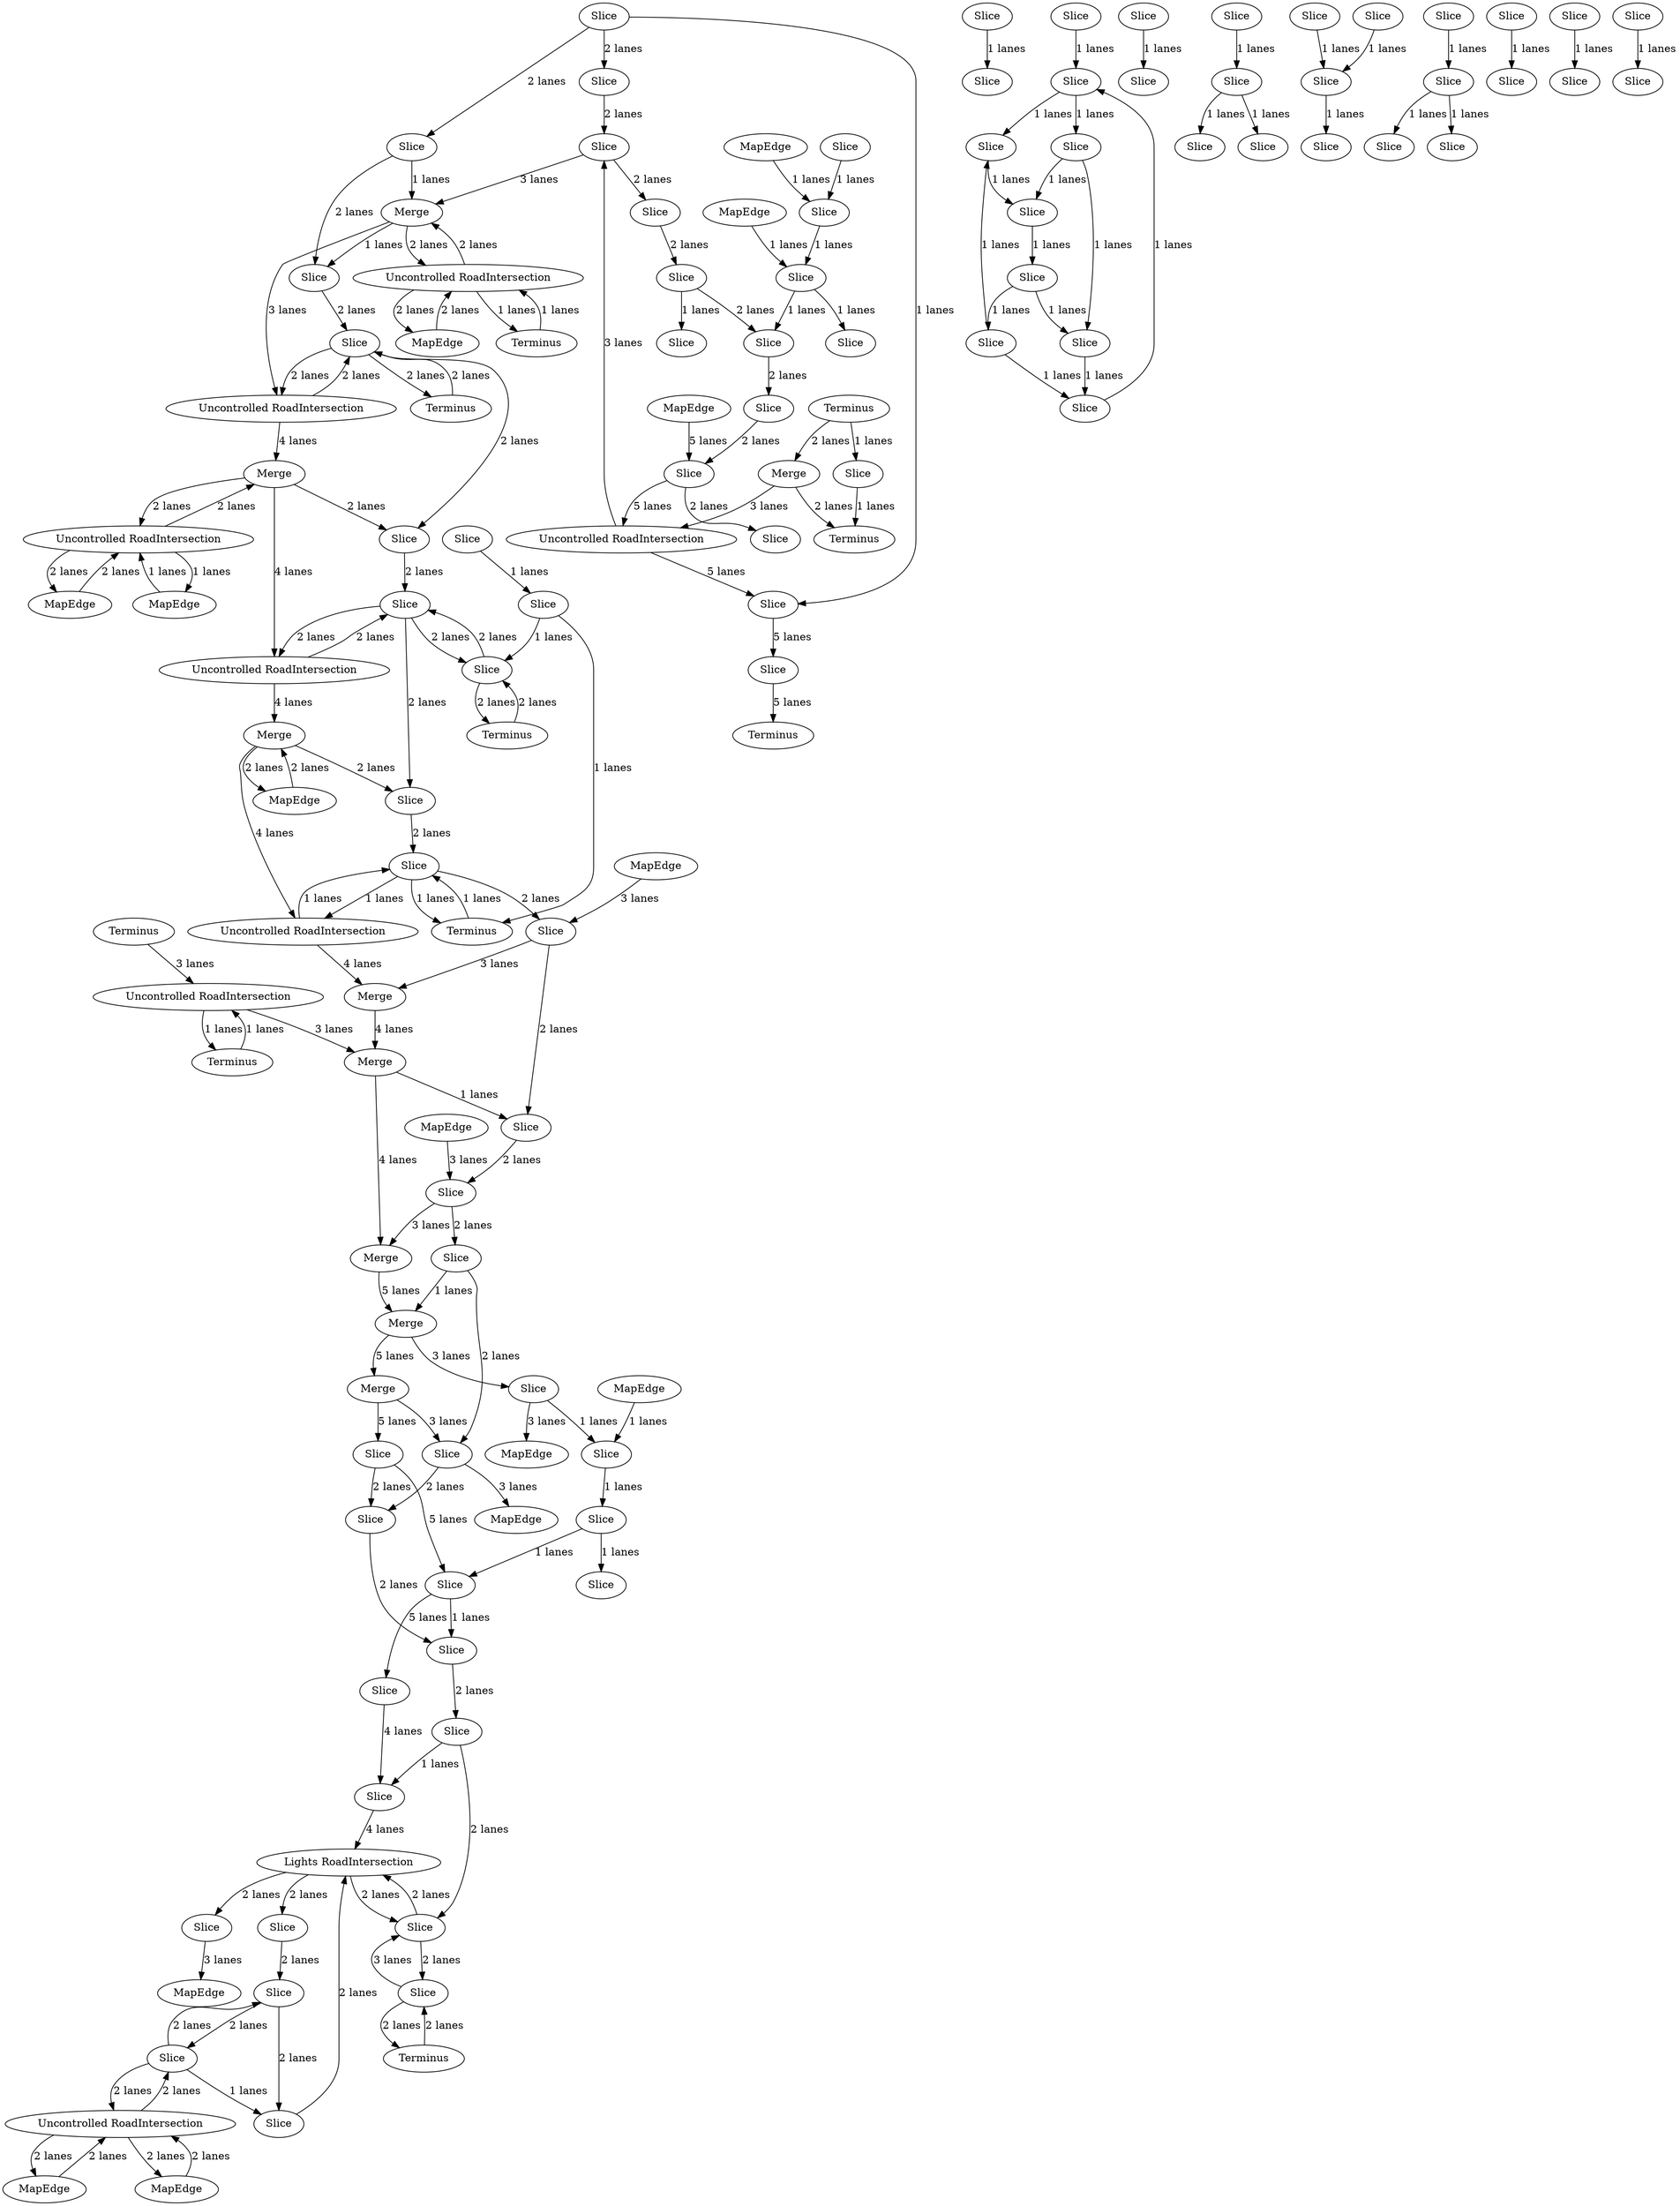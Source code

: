 digraph {
    0 [ label = "MapEdge" ]
    1 [ label = "Uncontrolled RoadIntersection" ]
    2 [ label = "Slice" ]
    3 [ label = "Slice" ]
    4 [ label = "Slice" ]
    5 [ label = "Slice" ]
    6 [ label = "Slice" ]
    7 [ label = "Slice" ]
    8 [ label = "Slice" ]
    9 [ label = "Slice" ]
    10 [ label = "Slice" ]
    11 [ label = "Slice" ]
    12 [ label = "Slice" ]
    13 [ label = "Slice" ]
    14 [ label = "Slice" ]
    15 [ label = "MapEdge" ]
    16 [ label = "Slice" ]
    17 [ label = "Slice" ]
    18 [ label = "Slice" ]
    19 [ label = "Lights RoadIntersection" ]
    20 [ label = "Slice" ]
    21 [ label = "Slice" ]
    22 [ label = "Slice" ]
    23 [ label = "Slice" ]
    24 [ label = "Slice" ]
    25 [ label = "Slice" ]
    26 [ label = "Slice" ]
    27 [ label = "Slice" ]
    28 [ label = "Slice" ]
    29 [ label = "Slice" ]
    30 [ label = "Slice" ]
    31 [ label = "Slice" ]
    32 [ label = "Slice" ]
    33 [ label = "Slice" ]
    34 [ label = "Slice" ]
    35 [ label = "Slice" ]
    36 [ label = "Slice" ]
    37 [ label = "Slice" ]
    38 [ label = "Slice" ]
    39 [ label = "Slice" ]
    40 [ label = "Slice" ]
    41 [ label = "Slice" ]
    42 [ label = "Slice" ]
    43 [ label = "Slice" ]
    44 [ label = "Terminus" ]
    45 [ label = "Slice" ]
    46 [ label = "Slice" ]
    47 [ label = "Merge" ]
    48 [ label = "Slice" ]
    49 [ label = "Slice" ]
    50 [ label = "MapEdge" ]
    51 [ label = "Merge" ]
    52 [ label = "Slice" ]
    53 [ label = "Merge" ]
    54 [ label = "Slice" ]
    55 [ label = "Terminus" ]
    56 [ label = "Uncontrolled RoadIntersection" ]
    57 [ label = "Merge" ]
    58 [ label = "Slice" ]
    59 [ label = "Merge" ]
    60 [ label = "MapEdge" ]
    61 [ label = "Slice" ]
    62 [ label = "Slice" ]
    63 [ label = "Slice" ]
    64 [ label = "Terminus" ]
    65 [ label = "Uncontrolled RoadIntersection" ]
    66 [ label = "Slice" ]
    67 [ label = "Merge" ]
    68 [ label = "Slice" ]
    69 [ label = "Slice" ]
    70 [ label = "Slice" ]
    71 [ label = "Terminus" ]
    72 [ label = "MapEdge" ]
    73 [ label = "Terminus" ]
    74 [ label = "MapEdge" ]
    75 [ label = "Uncontrolled RoadIntersection" ]
    76 [ label = "Slice" ]
    77 [ label = "Uncontrolled RoadIntersection" ]
    78 [ label = "MapEdge" ]
    79 [ label = "Merge" ]
    80 [ label = "Slice" ]
    81 [ label = "Slice" ]
    82 [ label = "Slice" ]
    83 [ label = "Slice" ]
    84 [ label = "MapEdge" ]
    85 [ label = "Uncontrolled RoadIntersection" ]
    86 [ label = "Slice" ]
    87 [ label = "Uncontrolled RoadIntersection" ]
    88 [ label = "Merge" ]
    89 [ label = "Slice" ]
    90 [ label = "Slice" ]
    91 [ label = "Terminus" ]
    92 [ label = "Terminus" ]
    93 [ label = "Slice" ]
    94 [ label = "Slice" ]
    95 [ label = "Slice" ]
    96 [ label = "Slice" ]
    97 [ label = "Slice" ]
    98 [ label = "Slice" ]
    99 [ label = "Slice" ]
    100 [ label = "Slice" ]
    101 [ label = "Slice" ]
    102 [ label = "Slice" ]
    103 [ label = "Uncontrolled RoadIntersection" ]
    104 [ label = "Slice" ]
    105 [ label = "Slice" ]
    106 [ label = "Terminus" ]
    107 [ label = "Slice" ]
    108 [ label = "Merge" ]
    109 [ label = "Slice" ]
    110 [ label = "Slice" ]
    111 [ label = "Slice" ]
    112 [ label = "Slice" ]
    113 [ label = "Slice" ]
    114 [ label = "Slice" ]
    115 [ label = "Terminus" ]
    116 [ label = "Terminus" ]
    117 [ label = "MapEdge" ]
    118 [ label = "MapEdge" ]
    119 [ label = "MapEdge" ]
    120 [ label = "MapEdge" ]
    121 [ label = "MapEdge" ]
    122 [ label = "MapEdge" ]
    123 [ label = "MapEdge" ]
    52 -> 51 [ label = "1 lanes" ]
    60 -> 67 [ label = "2 lanes" ]
    67 -> 60 [ label = "2 lanes" ]
    72 -> 77 [ label = "2 lanes" ]
    77 -> 72 [ label = "2 lanes" ]
    77 -> 79 [ label = "2 lanes" ]
    79 -> 77 [ label = "2 lanes" ]
    84 -> 87 [ label = "2 lanes" ]
    87 -> 84 [ label = "2 lanes" ]
    87 -> 88 [ label = "2 lanes" ]
    88 -> 87 [ label = "2 lanes" ]
    85 -> 86 [ label = "2 lanes" ]
    86 -> 85 [ label = "2 lanes" ]
    74 -> 61 [ label = "3 lanes" ]
    61 -> 59 [ label = "3 lanes" ]
    15 -> 40 [ label = "1 lanes" ]
    40 -> 41 [ label = "1 lanes" ]
    41 -> 42 [ label = "1 lanes" ]
    42 -> 43 [ label = "1 lanes" ]
    75 -> 76 [ label = "2 lanes" ]
    76 -> 75 [ label = "2 lanes" ]
    76 -> 81 [ label = "2 lanes" ]
    81 -> 76 [ label = "2 lanes" ]
    81 -> 73 [ label = "2 lanes" ]
    73 -> 81 [ label = "2 lanes" ]
    120 -> 54 [ label = "3 lanes" ]
    54 -> 53 [ label = "3 lanes" ]
    47 -> 48 [ label = "3 lanes" ]
    48 -> 121 [ label = "3 lanes" ]
    49 -> 40 [ label = "1 lanes" ]
    65 -> 66 [ label = "1 lanes" ]
    66 -> 65 [ label = "1 lanes" ]
    66 -> 71 [ label = "1 lanes" ]
    71 -> 66 [ label = "1 lanes" ]
    103 -> 101 [ label = "5 lanes" ]
    117 -> 112 [ label = "5 lanes" ]
    77 -> 78 [ label = "1 lanes" ]
    78 -> 77 [ label = "1 lanes" ]
    41 -> 6 [ label = "1 lanes" ]
    17 -> 26 [ label = "1 lanes" ]
    26 -> 32 [ label = "1 lanes" ]
    32 -> 23 [ label = "1 lanes" ]
    23 -> 17 [ label = "1 lanes" ]
    3 -> 4 [ label = "2 lanes" ]
    19 -> 10 [ label = "2 lanes" ]
    39 -> 34 [ label = "4 lanes" ]
    98 -> 88 [ label = "3 lanes" ]
    88 -> 85 [ label = "3 lanes" ]
    102 -> 106 [ label = "5 lanes" ]
    51 -> 47 [ label = "5 lanes" ]
    47 -> 45 [ label = "5 lanes" ]
    45 -> 42 [ label = "5 lanes" ]
    42 -> 39 [ label = "5 lanes" ]
    55 -> 56 [ label = "3 lanes" ]
    56 -> 57 [ label = "3 lanes" ]
    119 -> 1 [ label = "2 lanes" ]
    1 -> 119 [ label = "2 lanes" ]
    1 -> 2 [ label = "2 lanes" ]
    2 -> 1 [ label = "2 lanes" ]
    36 -> 19 [ label = "2 lanes" ]
    19 -> 36 [ label = "2 lanes" ]
    33 -> 31 [ label = "1 lanes" ]
    35 -> 33 [ label = "1 lanes" ]
    33 -> 30 [ label = "1 lanes" ]
    27 -> 16 [ label = "1 lanes" ]
    16 -> 13 [ label = "1 lanes" ]
    118 -> 1 [ label = "2 lanes" ]
    1 -> 118 [ label = "2 lanes" ]
    5 -> 7 [ label = "1 lanes" ]
    65 -> 59 [ label = "4 lanes" ]
    59 -> 57 [ label = "4 lanes" ]
    86 -> 80 [ label = "2 lanes" ]
    37 -> 34 [ label = "1 lanes" ]
    44 -> 38 [ label = "2 lanes" ]
    38 -> 44 [ label = "2 lanes" ]
    108 -> 103 [ label = "3 lanes" ]
    108 -> 116 [ label = "2 lanes" ]
    115 -> 108 [ label = "2 lanes" ]
    103 -> 98 [ label = "3 lanes" ]
    100 -> 90 [ label = "2 lanes" ]
    90 -> 89 [ label = "2 lanes" ]
    89 -> 86 [ label = "2 lanes" ]
    100 -> 101 [ label = "1 lanes" ]
    17 -> 22 [ label = "1 lanes" ]
    8 -> 17 [ label = "1 lanes" ]
    22 -> 25 [ label = "1 lanes" ]
    25 -> 28 [ label = "1 lanes" ]
    28 -> 24 [ label = "1 lanes" ]
    24 -> 22 [ label = "1 lanes" ]
    51 -> 49 [ label = "3 lanes" ]
    49 -> 50 [ label = "3 lanes" ]
    80 -> 76 [ label = "2 lanes" ]
    76 -> 70 [ label = "2 lanes" ]
    70 -> 66 [ label = "2 lanes" ]
    66 -> 61 [ label = "2 lanes" ]
    61 -> 58 [ label = "2 lanes" ]
    58 -> 54 [ label = "2 lanes" ]
    54 -> 52 [ label = "2 lanes" ]
    52 -> 48 [ label = "2 lanes" ]
    48 -> 46 [ label = "2 lanes" ]
    46 -> 43 [ label = "2 lanes" ]
    43 -> 37 [ label = "2 lanes" ]
    37 -> 36 [ label = "2 lanes" ]
    90 -> 88 [ label = "1 lanes" ]
    67 -> 70 [ label = "2 lanes" ]
    57 -> 58 [ label = "1 lanes" ]
    79 -> 80 [ label = "2 lanes" ]
    86 -> 91 [ label = "2 lanes" ]
    91 -> 86 [ label = "2 lanes" ]
    105 -> 112 [ label = "2 lanes" ]
    112 -> 113 [ label = "2 lanes" ]
    111 -> 110 [ label = "1 lanes" ]
    110 -> 109 [ label = "1 lanes" ]
    109 -> 107 [ label = "1 lanes" ]
    104 -> 105 [ label = "2 lanes" ]
    19 -> 12 [ label = "2 lanes" ]
    122 -> 109 [ label = "1 lanes" ]
    109 -> 104 [ label = "1 lanes" ]
    2 -> 4 [ label = "1 lanes" ]
    14 -> 21 [ label = "1 lanes" ]
    21 -> 29 [ label = "1 lanes" ]
    38 -> 36 [ label = "3 lanes" ]
    36 -> 38 [ label = "2 lanes" ]
    12 -> 3 [ label = "2 lanes" ]
    2 -> 3 [ label = "2 lanes" ]
    3 -> 2 [ label = "2 lanes" ]
    4 -> 19 [ label = "2 lanes" ]
    10 -> 0 [ label = "3 lanes" ]
    34 -> 19 [ label = "4 lanes" ]
    16 -> 18 [ label = "1 lanes" ]
    20 -> 21 [ label = "1 lanes" ]
    56 -> 64 [ label = "1 lanes" ]
    64 -> 56 [ label = "1 lanes" ]
    97 -> 95 [ label = "2 lanes" ]
    95 -> 104 [ label = "2 lanes" ]
    100 -> 99 [ label = "2 lanes" ]
    99 -> 98 [ label = "2 lanes" ]
    98 -> 97 [ label = "2 lanes" ]
    96 -> 93 [ label = "1 lanes" ]
    95 -> 94 [ label = "1 lanes" ]
    112 -> 103 [ label = "5 lanes" ]
    88 -> 89 [ label = "1 lanes" ]
    82 -> 83 [ label = "1 lanes" ]
    114 -> 116 [ label = "1 lanes" ]
    101 -> 102 [ label = "5 lanes" ]
    87 -> 92 [ label = "1 lanes" ]
    92 -> 87 [ label = "1 lanes" ]
    45 -> 46 [ label = "2 lanes" ]
    123 -> 110 [ label = "1 lanes" ]
    63 -> 62 [ label = "1 lanes" ]
    11 -> 9 [ label = "1 lanes" ]
    115 -> 114 [ label = "1 lanes" ]
    69 -> 68 [ label = "1 lanes" ]
    68 -> 71 [ label = "1 lanes" ]
    68 -> 81 [ label = "1 lanes" ]
    28 -> 32 [ label = "1 lanes" ]
    24 -> 23 [ label = "1 lanes" ]
    26 -> 25 [ label = "1 lanes" ]
    53 -> 51 [ label = "5 lanes" ]
    57 -> 53 [ label = "4 lanes" ]
    75 -> 67 [ label = "4 lanes" ]
    79 -> 75 [ label = "4 lanes" ]
    85 -> 79 [ label = "4 lanes" ]
    67 -> 65 [ label = "4 lanes" ]
}
